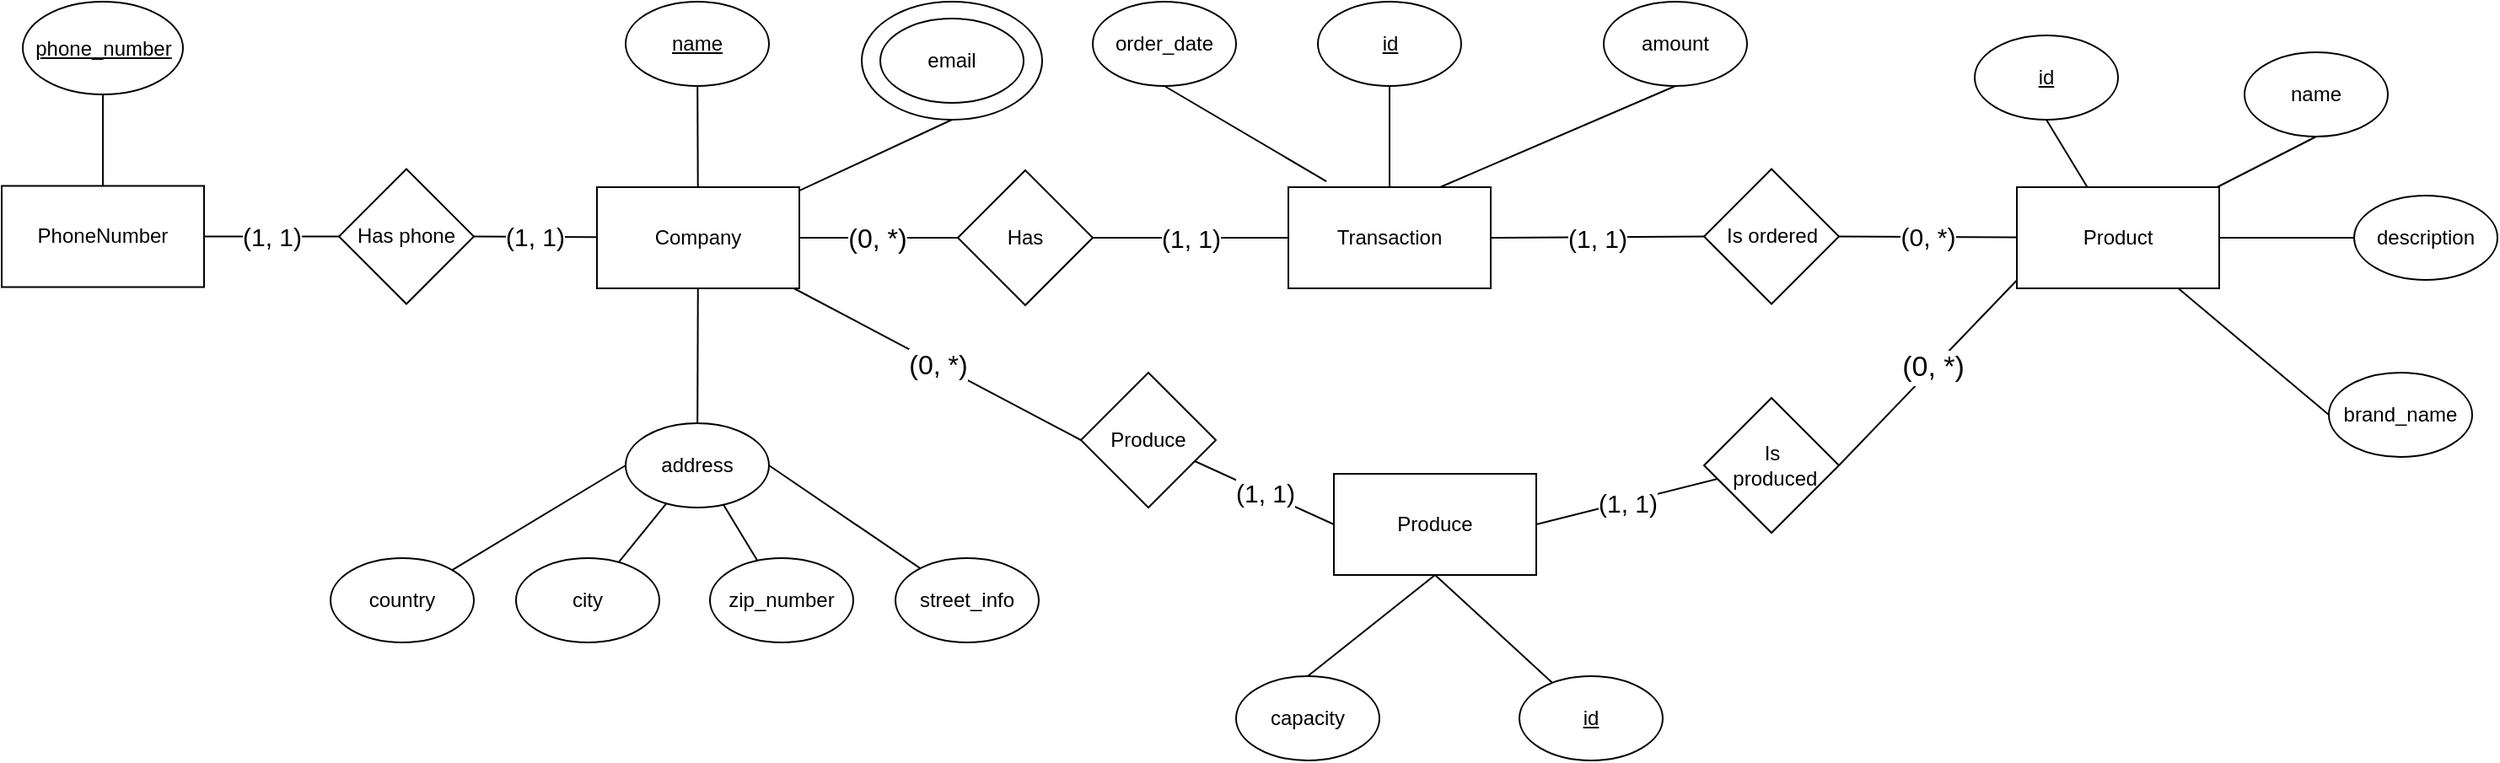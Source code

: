 <mxfile version="21.2.3" type="github">
  <diagram name="Page-1" id="CjbLvuf9Ty9q6dteD8Ma">
    <mxGraphModel dx="2350" dy="784" grid="1" gridSize="10" guides="1" tooltips="1" connect="1" arrows="1" fold="1" page="1" pageScale="1" pageWidth="850" pageHeight="1100" math="0" shadow="0">
      <root>
        <mxCell id="0" />
        <mxCell id="1" parent="0" />
        <mxCell id="WMxFekpVjy091wSbI-C_-6" style="rounded=0;orthogonalLoop=1;jettySize=auto;html=1;entryX=0.5;entryY=1;entryDx=0;entryDy=0;endArrow=none;endFill=0;" parent="1" source="WMxFekpVjy091wSbI-C_-1" target="WMxFekpVjy091wSbI-C_-2" edge="1">
          <mxGeometry relative="1" as="geometry" />
        </mxCell>
        <mxCell id="WMxFekpVjy091wSbI-C_-7" style="rounded=0;orthogonalLoop=1;jettySize=auto;html=1;entryX=0.5;entryY=1;entryDx=0;entryDy=0;endArrow=none;endFill=0;" parent="1" source="WMxFekpVjy091wSbI-C_-1" target="WMxFekpVjy091wSbI-C_-3" edge="1">
          <mxGeometry relative="1" as="geometry" />
        </mxCell>
        <mxCell id="WMxFekpVjy091wSbI-C_-8" style="rounded=0;orthogonalLoop=1;jettySize=auto;html=1;entryX=0;entryY=0.5;entryDx=0;entryDy=0;endArrow=none;endFill=0;" parent="1" source="WMxFekpVjy091wSbI-C_-1" target="WMxFekpVjy091wSbI-C_-4" edge="1">
          <mxGeometry relative="1" as="geometry" />
        </mxCell>
        <mxCell id="WMxFekpVjy091wSbI-C_-9" style="rounded=0;orthogonalLoop=1;jettySize=auto;html=1;entryX=0;entryY=0.5;entryDx=0;entryDy=0;endArrow=none;endFill=0;" parent="1" source="WMxFekpVjy091wSbI-C_-1" target="WMxFekpVjy091wSbI-C_-5" edge="1">
          <mxGeometry relative="1" as="geometry" />
        </mxCell>
        <mxCell id="WMxFekpVjy091wSbI-C_-32" value="&lt;font style=&quot;font-size: 17px;&quot;&gt;(0, *)&lt;/font&gt;" style="rounded=0;orthogonalLoop=1;jettySize=auto;html=1;endArrow=none;endFill=0;entryX=1;entryY=0.5;entryDx=0;entryDy=0;" parent="1" target="JQodVGw4U6Q7ayuIJfdO-9" edge="1">
          <mxGeometry relative="1" as="geometry">
            <mxPoint x="920" y="200" as="sourcePoint" />
            <mxPoint x="850" y="290" as="targetPoint" />
          </mxGeometry>
        </mxCell>
        <mxCell id="WMxFekpVjy091wSbI-C_-59" value="&lt;font style=&quot;font-size: 15px;&quot;&gt;(0, *)&lt;/font&gt;" style="rounded=0;orthogonalLoop=1;jettySize=auto;html=1;entryX=1;entryY=0.5;entryDx=0;entryDy=0;endArrow=none;endFill=0;startArrow=none;startFill=0;" parent="1" source="WMxFekpVjy091wSbI-C_-1" target="WMxFekpVjy091wSbI-C_-53" edge="1">
          <mxGeometry relative="1" as="geometry">
            <mxPoint x="816" y="179.25" as="targetPoint" />
          </mxGeometry>
        </mxCell>
        <mxCell id="WMxFekpVjy091wSbI-C_-1" value="Product" style="rounded=0;whiteSpace=wrap;html=1;" parent="1" vertex="1">
          <mxGeometry x="915" y="150" width="120" height="60" as="geometry" />
        </mxCell>
        <mxCell id="WMxFekpVjy091wSbI-C_-2" value="&lt;u&gt;id&lt;/u&gt;" style="ellipse;whiteSpace=wrap;html=1;" parent="1" vertex="1">
          <mxGeometry x="890" y="60" width="85" height="50" as="geometry" />
        </mxCell>
        <mxCell id="WMxFekpVjy091wSbI-C_-3" value="name" style="ellipse;whiteSpace=wrap;html=1;" parent="1" vertex="1">
          <mxGeometry x="1050" y="70" width="85" height="50" as="geometry" />
        </mxCell>
        <mxCell id="WMxFekpVjy091wSbI-C_-4" value="description" style="ellipse;whiteSpace=wrap;html=1;" parent="1" vertex="1">
          <mxGeometry x="1115" y="155" width="85" height="50" as="geometry" />
        </mxCell>
        <mxCell id="WMxFekpVjy091wSbI-C_-5" value="brand_name" style="ellipse;whiteSpace=wrap;html=1;" parent="1" vertex="1">
          <mxGeometry x="1100" y="260" width="85" height="50" as="geometry" />
        </mxCell>
        <mxCell id="WMxFekpVjy091wSbI-C_-12" style="rounded=0;orthogonalLoop=1;jettySize=auto;html=1;endArrow=none;endFill=0;" parent="1" source="WMxFekpVjy091wSbI-C_-10" target="WMxFekpVjy091wSbI-C_-11" edge="1">
          <mxGeometry relative="1" as="geometry" />
        </mxCell>
        <mxCell id="WMxFekpVjy091wSbI-C_-22" style="rounded=0;orthogonalLoop=1;jettySize=auto;html=1;endArrow=none;endFill=0;" parent="1" source="WMxFekpVjy091wSbI-C_-10" target="WMxFekpVjy091wSbI-C_-13" edge="1">
          <mxGeometry relative="1" as="geometry" />
        </mxCell>
        <mxCell id="WMxFekpVjy091wSbI-C_-29" style="rounded=0;orthogonalLoop=1;jettySize=auto;html=1;entryX=0.5;entryY=1;entryDx=0;entryDy=0;endArrow=none;endFill=0;" parent="1" source="WMxFekpVjy091wSbI-C_-10" target="WMxFekpVjy091wSbI-C_-26" edge="1">
          <mxGeometry relative="1" as="geometry" />
        </mxCell>
        <mxCell id="WMxFekpVjy091wSbI-C_-31" value="&lt;font style=&quot;font-size: 16px;&quot;&gt;(0, *)&lt;/font&gt;" style="rounded=0;orthogonalLoop=1;jettySize=auto;html=1;endArrow=none;endFill=0;" parent="1" source="WMxFekpVjy091wSbI-C_-10" edge="1">
          <mxGeometry relative="1" as="geometry">
            <mxPoint x="360" y="300" as="targetPoint" />
          </mxGeometry>
        </mxCell>
        <mxCell id="WMxFekpVjy091wSbI-C_-55" style="rounded=0;orthogonalLoop=1;jettySize=auto;html=1;endArrow=none;endFill=0;startArrow=none;startFill=0;entryX=0;entryY=0.5;entryDx=0;entryDy=0;" parent="1" source="WMxFekpVjy091wSbI-C_-10" target="WMxFekpVjy091wSbI-C_-47" edge="1">
          <mxGeometry relative="1" as="geometry">
            <mxPoint x="281" y="180" as="targetPoint" />
          </mxGeometry>
        </mxCell>
        <mxCell id="WMxFekpVjy091wSbI-C_-64" value="&lt;font style=&quot;font-size: 15px;&quot;&gt;(1, 1)&lt;/font&gt;" style="rounded=0;orthogonalLoop=1;jettySize=auto;html=1;entryX=1;entryY=0.5;entryDx=0;entryDy=0;endArrow=none;endFill=0;" parent="1" source="WMxFekpVjy091wSbI-C_-10" target="WMxFekpVjy091wSbI-C_-63" edge="1">
          <mxGeometry x="0.009" relative="1" as="geometry">
            <mxPoint as="offset" />
          </mxGeometry>
        </mxCell>
        <mxCell id="WMxFekpVjy091wSbI-C_-10" value="Company" style="rounded=0;whiteSpace=wrap;html=1;" parent="1" vertex="1">
          <mxGeometry x="73" y="150" width="120" height="60" as="geometry" />
        </mxCell>
        <mxCell id="WMxFekpVjy091wSbI-C_-11" value="name" style="ellipse;whiteSpace=wrap;html=1;fontStyle=4" parent="1" vertex="1">
          <mxGeometry x="90" y="40" width="85" height="50" as="geometry" />
        </mxCell>
        <mxCell id="WMxFekpVjy091wSbI-C_-13" value="address" style="ellipse;whiteSpace=wrap;html=1;" parent="1" vertex="1">
          <mxGeometry x="90" y="290" width="85" height="50" as="geometry" />
        </mxCell>
        <mxCell id="WMxFekpVjy091wSbI-C_-19" style="rounded=0;orthogonalLoop=1;jettySize=auto;html=1;endArrow=none;endFill=0;" parent="1" source="WMxFekpVjy091wSbI-C_-14" target="WMxFekpVjy091wSbI-C_-13" edge="1">
          <mxGeometry relative="1" as="geometry" />
        </mxCell>
        <mxCell id="WMxFekpVjy091wSbI-C_-14" value="city" style="ellipse;whiteSpace=wrap;html=1;" parent="1" vertex="1">
          <mxGeometry x="25" y="370" width="85" height="50" as="geometry" />
        </mxCell>
        <mxCell id="WMxFekpVjy091wSbI-C_-20" style="rounded=0;orthogonalLoop=1;jettySize=auto;html=1;entryX=0.682;entryY=0.964;entryDx=0;entryDy=0;entryPerimeter=0;endArrow=none;endFill=0;" parent="1" source="WMxFekpVjy091wSbI-C_-15" target="WMxFekpVjy091wSbI-C_-13" edge="1">
          <mxGeometry relative="1" as="geometry" />
        </mxCell>
        <mxCell id="WMxFekpVjy091wSbI-C_-15" value="zip_number" style="ellipse;whiteSpace=wrap;html=1;" parent="1" vertex="1">
          <mxGeometry x="140" y="370" width="85" height="50" as="geometry" />
        </mxCell>
        <mxCell id="WMxFekpVjy091wSbI-C_-21" style="rounded=0;orthogonalLoop=1;jettySize=auto;html=1;endArrow=none;endFill=0;entryX=1;entryY=0.5;entryDx=0;entryDy=0;" parent="1" source="WMxFekpVjy091wSbI-C_-16" target="WMxFekpVjy091wSbI-C_-13" edge="1">
          <mxGeometry relative="1" as="geometry">
            <mxPoint x="170" y="305" as="targetPoint" />
          </mxGeometry>
        </mxCell>
        <mxCell id="WMxFekpVjy091wSbI-C_-16" value="street_info" style="ellipse;whiteSpace=wrap;html=1;" parent="1" vertex="1">
          <mxGeometry x="250" y="370" width="85" height="50" as="geometry" />
        </mxCell>
        <mxCell id="WMxFekpVjy091wSbI-C_-18" style="rounded=0;orthogonalLoop=1;jettySize=auto;html=1;entryX=0;entryY=0.5;entryDx=0;entryDy=0;endArrow=none;endFill=0;" parent="1" source="WMxFekpVjy091wSbI-C_-17" target="WMxFekpVjy091wSbI-C_-13" edge="1">
          <mxGeometry relative="1" as="geometry" />
        </mxCell>
        <mxCell id="WMxFekpVjy091wSbI-C_-17" value="country" style="ellipse;whiteSpace=wrap;html=1;" parent="1" vertex="1">
          <mxGeometry x="-85" y="370" width="85" height="50" as="geometry" />
        </mxCell>
        <mxCell id="WMxFekpVjy091wSbI-C_-23" value="phone_number" style="ellipse;whiteSpace=wrap;html=1;fontStyle=4" parent="1" vertex="1">
          <mxGeometry x="-267.5" y="40" width="95" height="55" as="geometry" />
        </mxCell>
        <mxCell id="WMxFekpVjy091wSbI-C_-28" value="" style="group" parent="1" vertex="1" connectable="0">
          <mxGeometry x="230" y="40" width="107" height="70" as="geometry" />
        </mxCell>
        <mxCell id="WMxFekpVjy091wSbI-C_-26" value="" style="ellipse;whiteSpace=wrap;html=1;fontStyle=0" parent="WMxFekpVjy091wSbI-C_-28" vertex="1">
          <mxGeometry width="107" height="70" as="geometry" />
        </mxCell>
        <mxCell id="WMxFekpVjy091wSbI-C_-25" value="email" style="ellipse;whiteSpace=wrap;html=1;fontStyle=0" parent="WMxFekpVjy091wSbI-C_-28" vertex="1">
          <mxGeometry x="11" y="10" width="85" height="50" as="geometry" />
        </mxCell>
        <mxCell id="WMxFekpVjy091wSbI-C_-35" style="rounded=0;orthogonalLoop=1;jettySize=auto;html=1;entryX=0.5;entryY=0;entryDx=0;entryDy=0;exitX=0.5;exitY=1;exitDx=0;exitDy=0;endArrow=none;endFill=0;" parent="1" source="JQodVGw4U6Q7ayuIJfdO-8" target="WMxFekpVjy091wSbI-C_-33" edge="1">
          <mxGeometry relative="1" as="geometry">
            <mxPoint x="552" y="420" as="sourcePoint" />
          </mxGeometry>
        </mxCell>
        <mxCell id="WMxFekpVjy091wSbI-C_-33" value="capacity" style="ellipse;whiteSpace=wrap;html=1;" parent="1" vertex="1">
          <mxGeometry x="452" y="440" width="85" height="50" as="geometry" />
        </mxCell>
        <mxCell id="WMxFekpVjy091wSbI-C_-42" value="order_date" style="ellipse;whiteSpace=wrap;html=1;fontStyle=0" parent="1" vertex="1">
          <mxGeometry x="367" y="40" width="85" height="50" as="geometry" />
        </mxCell>
        <mxCell id="WMxFekpVjy091wSbI-C_-43" value="amount" style="ellipse;whiteSpace=wrap;html=1;" parent="1" vertex="1">
          <mxGeometry x="670" y="40" width="85" height="50" as="geometry" />
        </mxCell>
        <mxCell id="WMxFekpVjy091wSbI-C_-44" style="rounded=0;orthogonalLoop=1;jettySize=auto;html=1;entryX=0.5;entryY=1;entryDx=0;entryDy=0;endArrow=none;endFill=0;exitX=0.188;exitY=-0.057;exitDx=0;exitDy=0;exitPerimeter=0;" parent="1" source="WMxFekpVjy091wSbI-C_-39" target="WMxFekpVjy091wSbI-C_-42" edge="1">
          <mxGeometry relative="1" as="geometry">
            <mxPoint x="496.958" y="137.5" as="sourcePoint" />
          </mxGeometry>
        </mxCell>
        <mxCell id="WMxFekpVjy091wSbI-C_-45" style="rounded=0;orthogonalLoop=1;jettySize=auto;html=1;entryX=0.5;entryY=1;entryDx=0;entryDy=0;endArrow=none;endFill=0;exitX=0.75;exitY=0;exitDx=0;exitDy=0;" parent="1" source="WMxFekpVjy091wSbI-C_-39" edge="1" target="WMxFekpVjy091wSbI-C_-43">
          <mxGeometry relative="1" as="geometry">
            <mxPoint x="635.5" y="90" as="targetPoint" />
            <mxPoint x="586.681" y="137.5" as="sourcePoint" />
          </mxGeometry>
        </mxCell>
        <mxCell id="WMxFekpVjy091wSbI-C_-54" value="&lt;font style=&quot;font-size: 15px;&quot;&gt;(1, 1)&lt;/font&gt;" style="rounded=0;orthogonalLoop=1;jettySize=auto;html=1;endArrow=none;endFill=0;exitX=0;exitY=0.5;exitDx=0;exitDy=0;entryX=1;entryY=0.5;entryDx=0;entryDy=0;" parent="1" source="WMxFekpVjy091wSbI-C_-39" target="WMxFekpVjy091wSbI-C_-47" edge="1">
          <mxGeometry relative="1" as="geometry">
            <mxPoint x="473" y="180" as="sourcePoint" />
            <mxPoint x="380" y="180" as="targetPoint" />
          </mxGeometry>
        </mxCell>
        <mxCell id="WMxFekpVjy091wSbI-C_-58" value="&lt;font style=&quot;font-size: 15px;&quot;&gt;(1, 1)&lt;/font&gt;" style="rounded=0;orthogonalLoop=1;jettySize=auto;html=1;entryX=0;entryY=0.5;entryDx=0;entryDy=0;endArrow=none;endFill=0;exitX=1;exitY=0.5;exitDx=0;exitDy=0;" parent="1" source="WMxFekpVjy091wSbI-C_-39" target="WMxFekpVjy091wSbI-C_-53" edge="1">
          <mxGeometry relative="1" as="geometry">
            <mxPoint x="613" y="179.708" as="sourcePoint" />
            <mxPoint x="723" y="179.25" as="targetPoint" />
          </mxGeometry>
        </mxCell>
        <mxCell id="WMxFekpVjy091wSbI-C_-60" value="&lt;font style=&quot;font-size: 16px;&quot;&gt;(0, *)&lt;/font&gt;" style="edgeStyle=orthogonalEdgeStyle;rounded=0;orthogonalLoop=1;jettySize=auto;html=1;endArrow=none;endFill=0;" parent="1" target="WMxFekpVjy091wSbI-C_-10" edge="1">
          <mxGeometry x="-0.221" relative="1" as="geometry">
            <mxPoint x="270" y="180" as="sourcePoint" />
            <Array as="points">
              <mxPoint x="240" y="180" />
              <mxPoint x="240" y="180" />
            </Array>
            <mxPoint x="-1" as="offset" />
          </mxGeometry>
        </mxCell>
        <mxCell id="WMxFekpVjy091wSbI-C_-62" style="edgeStyle=orthogonalEdgeStyle;rounded=0;orthogonalLoop=1;jettySize=auto;html=1;entryX=0.5;entryY=1;entryDx=0;entryDy=0;endArrow=none;endFill=0;" parent="1" source="WMxFekpVjy091wSbI-C_-61" target="WMxFekpVjy091wSbI-C_-23" edge="1">
          <mxGeometry relative="1" as="geometry" />
        </mxCell>
        <mxCell id="WMxFekpVjy091wSbI-C_-65" value="&lt;font style=&quot;font-size: 15px;&quot;&gt;(1, 1)&lt;/font&gt;" style="rounded=0;orthogonalLoop=1;jettySize=auto;html=1;entryX=0;entryY=0.5;entryDx=0;entryDy=0;endArrow=none;endFill=0;" parent="1" source="WMxFekpVjy091wSbI-C_-61" target="WMxFekpVjy091wSbI-C_-63" edge="1">
          <mxGeometry relative="1" as="geometry" />
        </mxCell>
        <mxCell id="WMxFekpVjy091wSbI-C_-61" value="PhoneNumber" style="rounded=0;whiteSpace=wrap;html=1;" parent="1" vertex="1">
          <mxGeometry x="-280" y="149.25" width="120" height="60" as="geometry" />
        </mxCell>
        <mxCell id="WMxFekpVjy091wSbI-C_-63" value="Has phone" style="rhombus;whiteSpace=wrap;html=1;" parent="1" vertex="1">
          <mxGeometry x="-80" y="139.25" width="80" height="80" as="geometry" />
        </mxCell>
        <mxCell id="WMxFekpVjy091wSbI-C_-47" value="Has" style="rhombus;whiteSpace=wrap;html=1;container=1;" parent="1" vertex="1">
          <mxGeometry x="287" y="140" width="80" height="80" as="geometry">
            <mxRectangle x="6.5" y="6.25" width="50" height="40" as="alternateBounds" />
          </mxGeometry>
        </mxCell>
        <mxCell id="JQodVGw4U6Q7ayuIJfdO-4" style="rounded=0;orthogonalLoop=1;jettySize=auto;html=1;entryX=0.5;entryY=1;entryDx=0;entryDy=0;endArrow=none;endFill=0;" edge="1" parent="1" source="WMxFekpVjy091wSbI-C_-39" target="JQodVGw4U6Q7ayuIJfdO-3">
          <mxGeometry relative="1" as="geometry" />
        </mxCell>
        <mxCell id="WMxFekpVjy091wSbI-C_-39" value="Transaction" style="rounded=0;whiteSpace=wrap;html=1;" parent="1" vertex="1">
          <mxGeometry x="483" y="150" width="120" height="60" as="geometry" />
        </mxCell>
        <mxCell id="WMxFekpVjy091wSbI-C_-53" value="Is ordered" style="rhombus;whiteSpace=wrap;html=1;container=1;" parent="1" vertex="1">
          <mxGeometry x="729.5" y="139.25" width="80" height="80" as="geometry">
            <mxRectangle x="6.5" y="6.25" width="50" height="40" as="alternateBounds" />
          </mxGeometry>
        </mxCell>
        <mxCell id="JQodVGw4U6Q7ayuIJfdO-3" value="&lt;u&gt;id&lt;/u&gt;" style="ellipse;whiteSpace=wrap;html=1;fontStyle=0" vertex="1" parent="1">
          <mxGeometry x="500.5" y="40" width="85" height="50" as="geometry" />
        </mxCell>
        <mxCell id="JQodVGw4U6Q7ayuIJfdO-11" value="&lt;font style=&quot;font-size: 15px;&quot;&gt;(1, 1)&lt;/font&gt;" style="rounded=0;orthogonalLoop=1;jettySize=auto;html=1;entryX=0;entryY=0.5;entryDx=0;entryDy=0;endArrow=none;endFill=0;" edge="1" parent="1" source="JQodVGw4U6Q7ayuIJfdO-7" target="JQodVGw4U6Q7ayuIJfdO-8">
          <mxGeometry relative="1" as="geometry" />
        </mxCell>
        <mxCell id="JQodVGw4U6Q7ayuIJfdO-7" value="Produce" style="rhombus;whiteSpace=wrap;html=1;" vertex="1" parent="1">
          <mxGeometry x="360" y="260" width="80" height="80" as="geometry" />
        </mxCell>
        <mxCell id="JQodVGw4U6Q7ayuIJfdO-8" value="Produce" style="rounded=0;whiteSpace=wrap;html=1;" vertex="1" parent="1">
          <mxGeometry x="510" y="320" width="120" height="60" as="geometry" />
        </mxCell>
        <mxCell id="JQodVGw4U6Q7ayuIJfdO-10" value="&lt;font style=&quot;font-size: 15px;&quot;&gt;(1, 1)&lt;/font&gt;" style="rounded=0;orthogonalLoop=1;jettySize=auto;html=1;entryX=1;entryY=0.5;entryDx=0;entryDy=0;endArrow=none;endFill=0;" edge="1" parent="1" source="JQodVGw4U6Q7ayuIJfdO-9" target="JQodVGw4U6Q7ayuIJfdO-8">
          <mxGeometry relative="1" as="geometry" />
        </mxCell>
        <mxCell id="JQodVGw4U6Q7ayuIJfdO-9" value="Is&lt;br&gt;&amp;nbsp;produced" style="rhombus;whiteSpace=wrap;html=1;" vertex="1" parent="1">
          <mxGeometry x="729.5" y="275" width="80" height="80" as="geometry" />
        </mxCell>
        <mxCell id="JQodVGw4U6Q7ayuIJfdO-13" style="rounded=0;orthogonalLoop=1;jettySize=auto;html=1;entryX=0.5;entryY=1;entryDx=0;entryDy=0;endArrow=none;endFill=0;" edge="1" parent="1" source="JQodVGw4U6Q7ayuIJfdO-12" target="JQodVGw4U6Q7ayuIJfdO-8">
          <mxGeometry relative="1" as="geometry" />
        </mxCell>
        <mxCell id="JQodVGw4U6Q7ayuIJfdO-12" value="&lt;u&gt;id&lt;/u&gt;" style="ellipse;whiteSpace=wrap;html=1;" vertex="1" parent="1">
          <mxGeometry x="620" y="440" width="85" height="50" as="geometry" />
        </mxCell>
      </root>
    </mxGraphModel>
  </diagram>
</mxfile>
